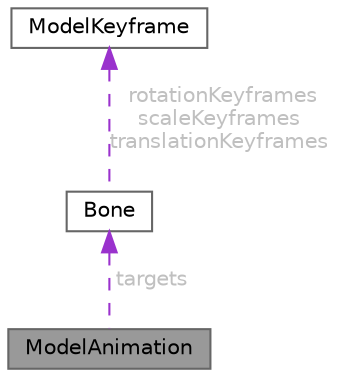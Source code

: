 digraph "ModelAnimation"
{
 // LATEX_PDF_SIZE
  bgcolor="transparent";
  edge [fontname=Helvetica,fontsize=10,labelfontname=Helvetica,labelfontsize=10];
  node [fontname=Helvetica,fontsize=10,shape=box,height=0.2,width=0.4];
  Node1 [id="Node000001",label="ModelAnimation",height=0.2,width=0.4,color="gray40", fillcolor="grey60", style="filled", fontcolor="black",tooltip="Structure representing the data of a 3D model animation."];
  Node2 -> Node1 [id="edge1_Node000001_Node000002",dir="back",color="darkorchid3",style="dashed",tooltip=" ",label=" targets",fontcolor="grey" ];
  Node2 [id="Node000002",label="Bone",height=0.2,width=0.4,color="gray40", fillcolor="white", style="filled",URL="$struct_bone.html",tooltip="Structure representing a bone in a 3D model."];
  Node3 -> Node2 [id="edge2_Node000002_Node000003",dir="back",color="darkorchid3",style="dashed",tooltip=" ",label=" rotationKeyframes\nscaleKeyframes\ntranslationKeyframes",fontcolor="grey" ];
  Node3 [id="Node000003",label="ModelKeyframe",height=0.2,width=0.4,color="gray40", fillcolor="white", style="filled",URL="$struct_model_keyframe.html",tooltip="Structure representing the data of a 3D model keyframe."];
}

